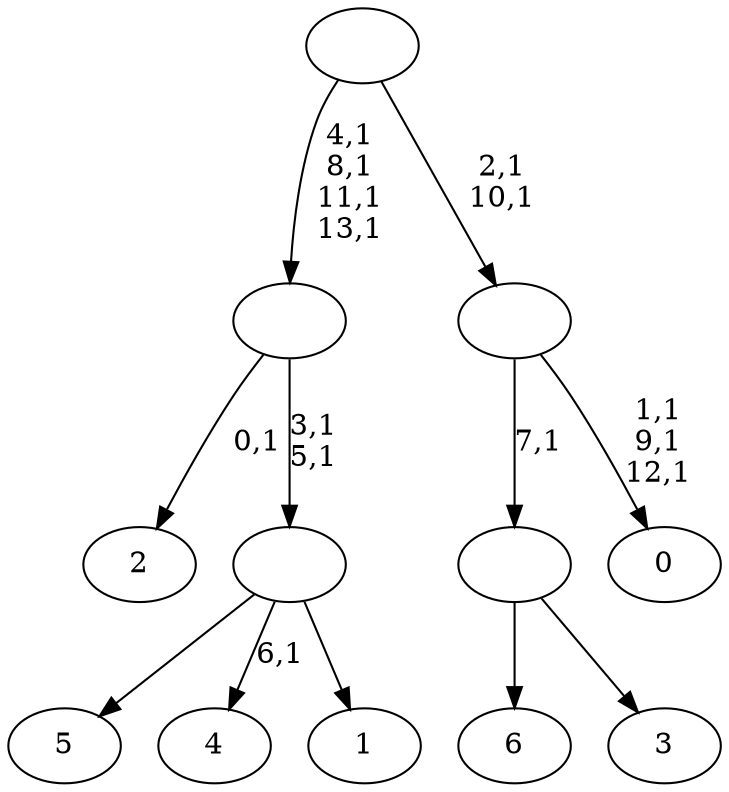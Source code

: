digraph T {
	21 [label="6"]
	20 [label="5"]
	19 [label="4"]
	17 [label="3"]
	16 [label=""]
	15 [label="2"]
	13 [label="1"]
	12 [label=""]
	10 [label=""]
	6 [label="0"]
	2 [label=""]
	0 [label=""]
	16 -> 21 [label=""]
	16 -> 17 [label=""]
	12 -> 19 [label="6,1"]
	12 -> 20 [label=""]
	12 -> 13 [label=""]
	10 -> 12 [label="3,1\n5,1"]
	10 -> 15 [label="0,1"]
	2 -> 6 [label="1,1\n9,1\n12,1"]
	2 -> 16 [label="7,1"]
	0 -> 2 [label="2,1\n10,1"]
	0 -> 10 [label="4,1\n8,1\n11,1\n13,1"]
}
